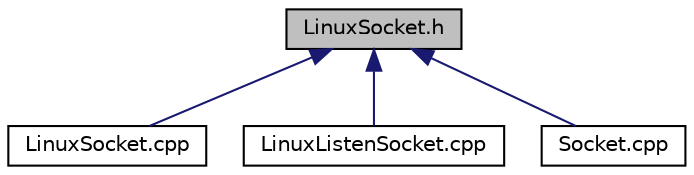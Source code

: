 digraph "LinuxSocket.h"
{
  edge [fontname="Helvetica",fontsize="10",labelfontname="Helvetica",labelfontsize="10"];
  node [fontname="Helvetica",fontsize="10",shape=record];
  Node5 [label="LinuxSocket.h",height=0.2,width=0.4,color="black", fillcolor="grey75", style="filled", fontcolor="black"];
  Node5 -> Node6 [dir="back",color="midnightblue",fontsize="10",style="solid",fontname="Helvetica"];
  Node6 [label="LinuxSocket.cpp",height=0.2,width=0.4,color="black", fillcolor="white", style="filled",URL="$_linux_socket_8cpp.html"];
  Node5 -> Node7 [dir="back",color="midnightblue",fontsize="10",style="solid",fontname="Helvetica"];
  Node7 [label="LinuxListenSocket.cpp",height=0.2,width=0.4,color="black", fillcolor="white", style="filled",URL="$_linux_listen_socket_8cpp.html"];
  Node5 -> Node8 [dir="back",color="midnightblue",fontsize="10",style="solid",fontname="Helvetica"];
  Node8 [label="Socket.cpp",height=0.2,width=0.4,color="black", fillcolor="white", style="filled",URL="$_socket_8cpp.html"];
}
